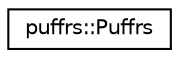 digraph "Graphical Class Hierarchy"
{
  edge [fontname="Helvetica",fontsize="10",labelfontname="Helvetica",labelfontsize="10"];
  node [fontname="Helvetica",fontsize="10",shape=record];
  rankdir="LR";
  Node0 [label="puffrs::Puffrs",height=0.2,width=0.4,color="black", fillcolor="white", style="filled",URL="$classpuffrs_1_1Puffrs.html"];
}

